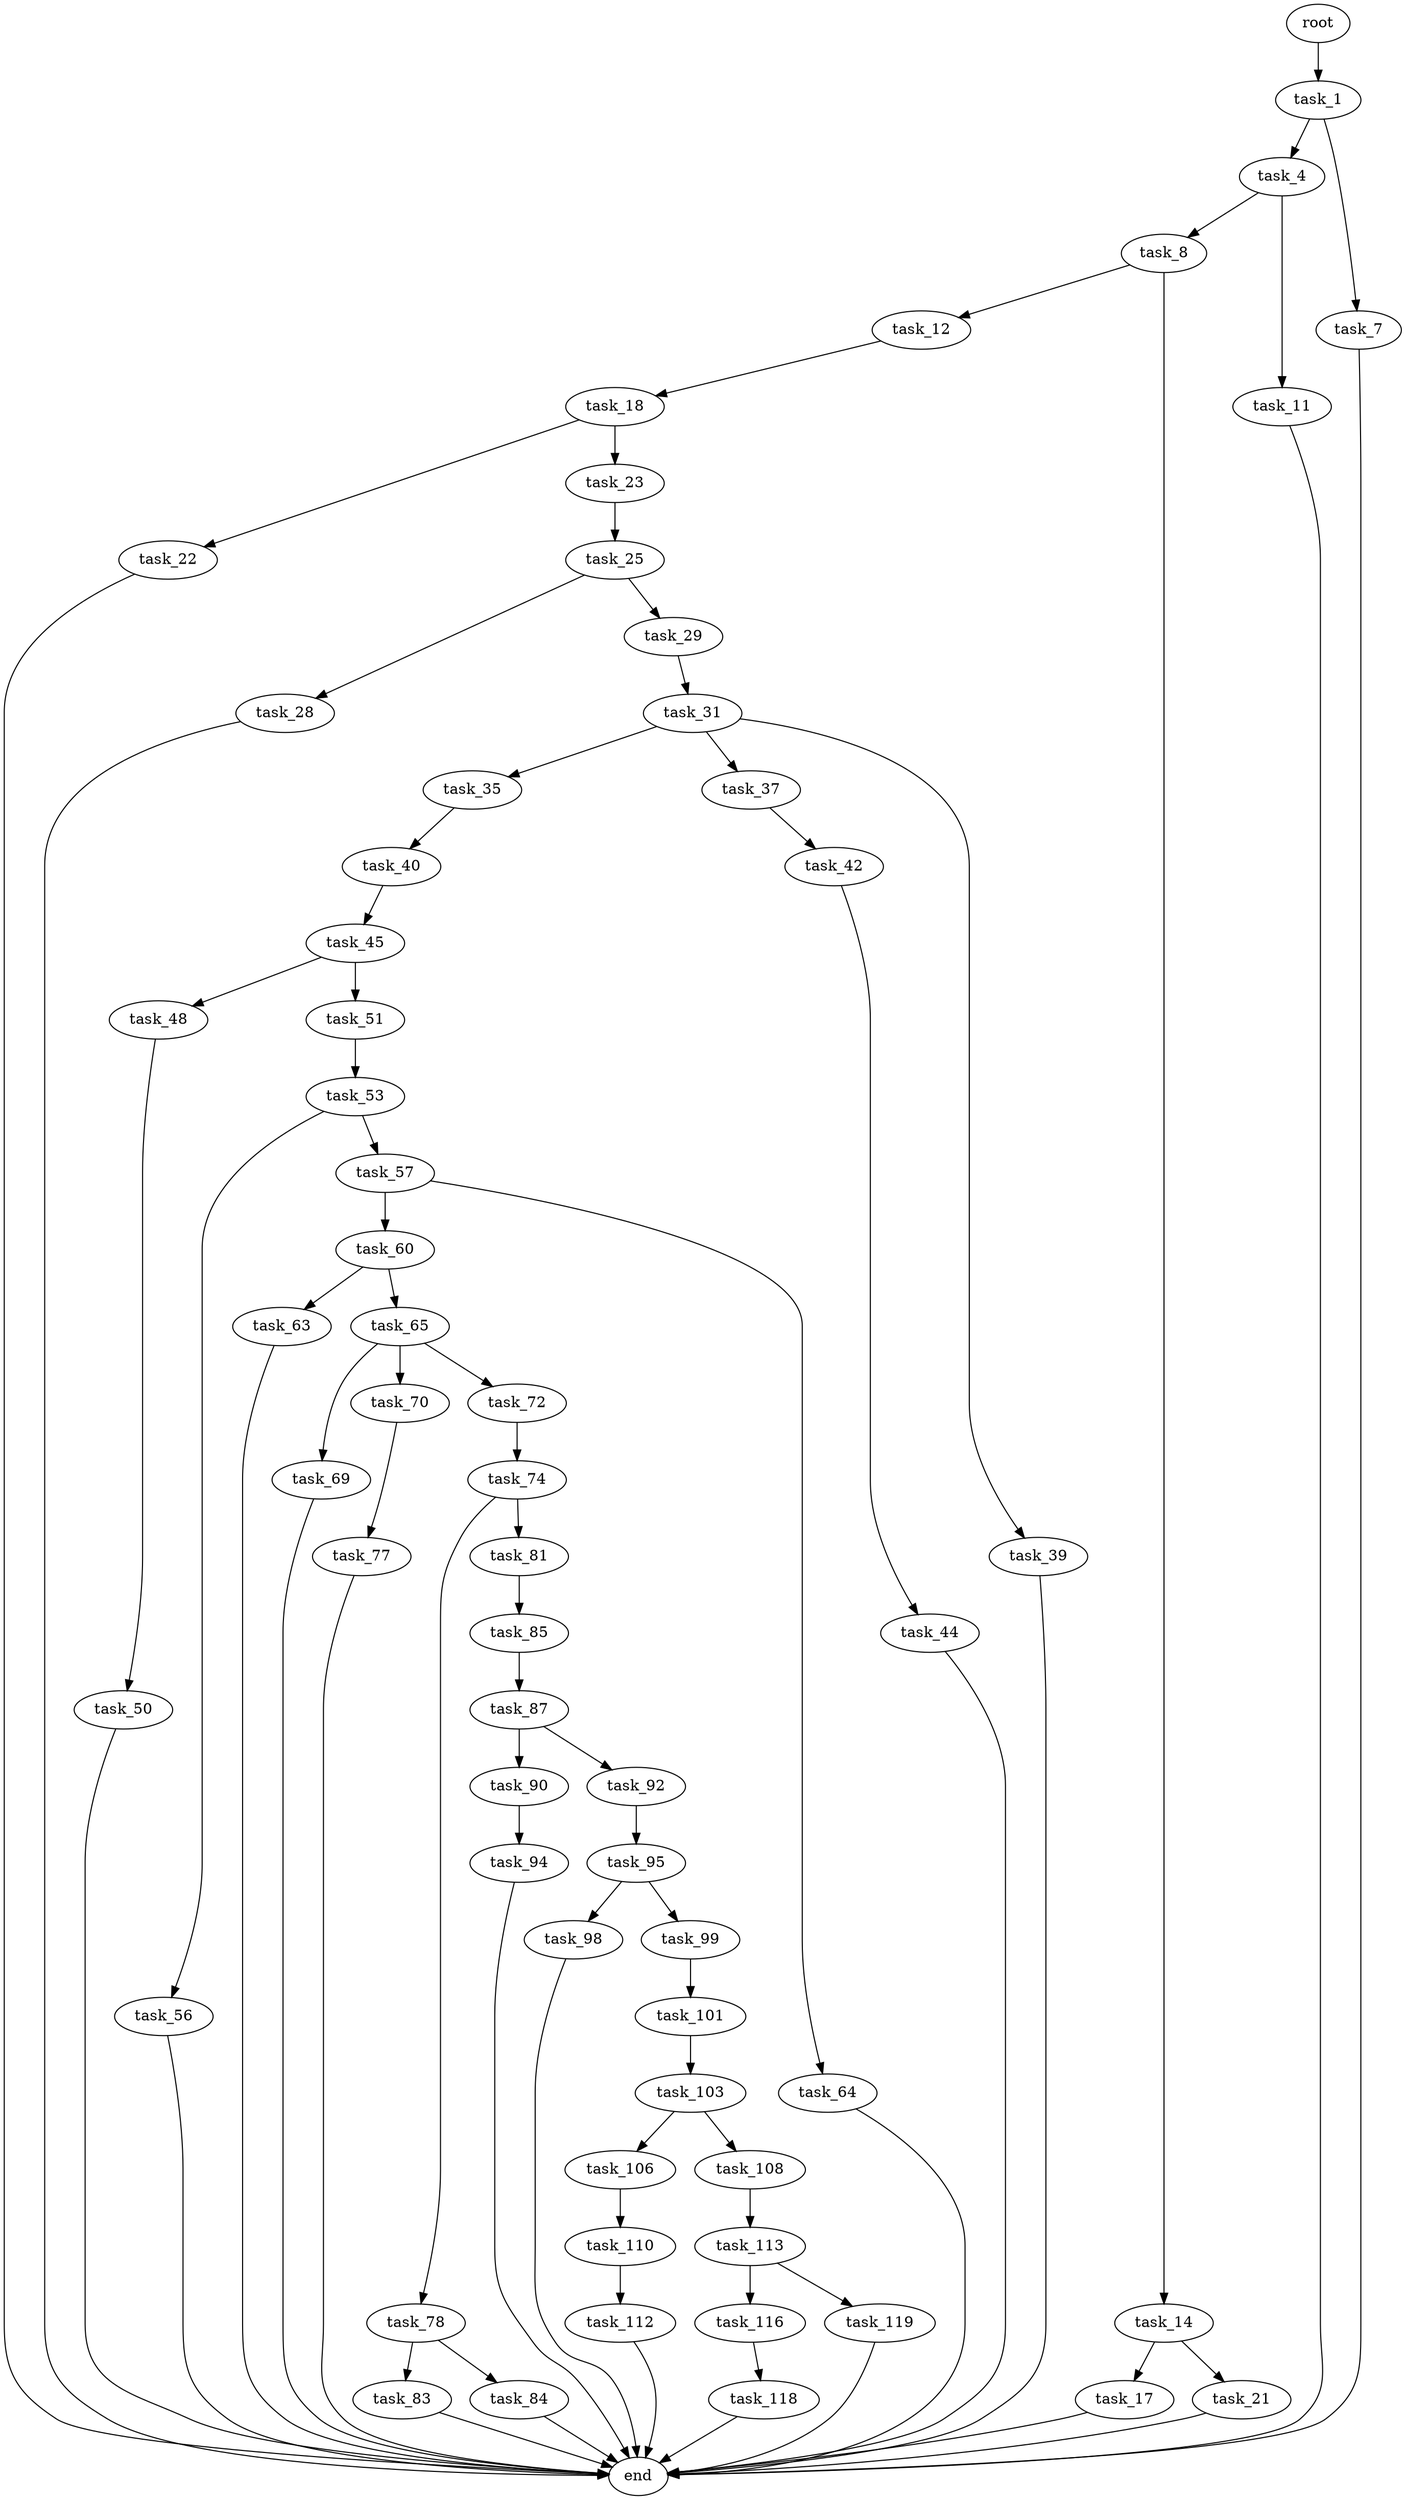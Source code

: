 digraph G {
  root [size="0.000000"];
  task_1 [size="4322182142.000000"];
  task_4 [size="49215312000.000000"];
  task_7 [size="68719476736.000000"];
  task_8 [size="7030071110.000000"];
  task_11 [size="922068741.000000"];
  end [size="0.000000"];
  task_12 [size="231928233984.000000"];
  task_14 [size="635896396876.000000"];
  task_18 [size="368293445632.000000"];
  task_17 [size="68719476736.000000"];
  task_21 [size="389567417616.000000"];
  task_22 [size="68719476736.000000"];
  task_23 [size="91959713906.000000"];
  task_25 [size="101989170949.000000"];
  task_28 [size="869152785332.000000"];
  task_29 [size="2396236235.000000"];
  task_31 [size="72560837016.000000"];
  task_35 [size="139060523887.000000"];
  task_37 [size="457429692.000000"];
  task_39 [size="5988329393.000000"];
  task_40 [size="1287484465.000000"];
  task_42 [size="25639957065.000000"];
  task_45 [size="295100429.000000"];
  task_44 [size="8589934592.000000"];
  task_48 [size="68719476736.000000"];
  task_51 [size="8589934592.000000"];
  task_50 [size="14621367088.000000"];
  task_53 [size="15357309954.000000"];
  task_56 [size="96285738300.000000"];
  task_57 [size="1697003111.000000"];
  task_60 [size="231928233984.000000"];
  task_64 [size="26856838129.000000"];
  task_63 [size="28991029248.000000"];
  task_65 [size="39516458756.000000"];
  task_69 [size="68719476736.000000"];
  task_70 [size="13180461945.000000"];
  task_72 [size="5796562101.000000"];
  task_77 [size="384986010068.000000"];
  task_74 [size="23654904687.000000"];
  task_78 [size="432101862454.000000"];
  task_81 [size="305606689616.000000"];
  task_83 [size="549755813888.000000"];
  task_84 [size="28991029248.000000"];
  task_85 [size="782757789696.000000"];
  task_87 [size="134217728000.000000"];
  task_90 [size="8368428982.000000"];
  task_92 [size="28991029248.000000"];
  task_94 [size="38484612114.000000"];
  task_95 [size="68719476736.000000"];
  task_98 [size="44068712713.000000"];
  task_99 [size="533497792932.000000"];
  task_101 [size="58266206849.000000"];
  task_103 [size="598280962477.000000"];
  task_106 [size="782757789696.000000"];
  task_108 [size="368293445632.000000"];
  task_110 [size="3127366362.000000"];
  task_113 [size="368293445632.000000"];
  task_112 [size="368293445632.000000"];
  task_116 [size="782757789696.000000"];
  task_119 [size="22353199296.000000"];
  task_118 [size="4709201480.000000"];

  root -> task_1 [size="1.000000"];
  task_1 -> task_4 [size="134217728.000000"];
  task_1 -> task_7 [size="134217728.000000"];
  task_4 -> task_8 [size="838860800.000000"];
  task_4 -> task_11 [size="838860800.000000"];
  task_7 -> end [size="1.000000"];
  task_8 -> task_12 [size="209715200.000000"];
  task_8 -> task_14 [size="209715200.000000"];
  task_11 -> end [size="1.000000"];
  task_12 -> task_18 [size="301989888.000000"];
  task_14 -> task_17 [size="536870912.000000"];
  task_14 -> task_21 [size="536870912.000000"];
  task_18 -> task_22 [size="411041792.000000"];
  task_18 -> task_23 [size="411041792.000000"];
  task_17 -> end [size="1.000000"];
  task_21 -> end [size="1.000000"];
  task_22 -> end [size="1.000000"];
  task_23 -> task_25 [size="75497472.000000"];
  task_25 -> task_28 [size="75497472.000000"];
  task_25 -> task_29 [size="75497472.000000"];
  task_28 -> end [size="1.000000"];
  task_29 -> task_31 [size="75497472.000000"];
  task_31 -> task_35 [size="134217728.000000"];
  task_31 -> task_37 [size="134217728.000000"];
  task_31 -> task_39 [size="134217728.000000"];
  task_35 -> task_40 [size="209715200.000000"];
  task_37 -> task_42 [size="33554432.000000"];
  task_39 -> end [size="1.000000"];
  task_40 -> task_45 [size="75497472.000000"];
  task_42 -> task_44 [size="411041792.000000"];
  task_45 -> task_48 [size="33554432.000000"];
  task_45 -> task_51 [size="33554432.000000"];
  task_44 -> end [size="1.000000"];
  task_48 -> task_50 [size="134217728.000000"];
  task_51 -> task_53 [size="33554432.000000"];
  task_50 -> end [size="1.000000"];
  task_53 -> task_56 [size="301989888.000000"];
  task_53 -> task_57 [size="301989888.000000"];
  task_56 -> end [size="1.000000"];
  task_57 -> task_60 [size="209715200.000000"];
  task_57 -> task_64 [size="209715200.000000"];
  task_60 -> task_63 [size="301989888.000000"];
  task_60 -> task_65 [size="301989888.000000"];
  task_64 -> end [size="1.000000"];
  task_63 -> end [size="1.000000"];
  task_65 -> task_69 [size="33554432.000000"];
  task_65 -> task_70 [size="33554432.000000"];
  task_65 -> task_72 [size="33554432.000000"];
  task_69 -> end [size="1.000000"];
  task_70 -> task_77 [size="301989888.000000"];
  task_72 -> task_74 [size="134217728.000000"];
  task_77 -> end [size="1.000000"];
  task_74 -> task_78 [size="411041792.000000"];
  task_74 -> task_81 [size="411041792.000000"];
  task_78 -> task_83 [size="838860800.000000"];
  task_78 -> task_84 [size="838860800.000000"];
  task_81 -> task_85 [size="411041792.000000"];
  task_83 -> end [size="1.000000"];
  task_84 -> end [size="1.000000"];
  task_85 -> task_87 [size="679477248.000000"];
  task_87 -> task_90 [size="209715200.000000"];
  task_87 -> task_92 [size="209715200.000000"];
  task_90 -> task_94 [size="411041792.000000"];
  task_92 -> task_95 [size="75497472.000000"];
  task_94 -> end [size="1.000000"];
  task_95 -> task_98 [size="134217728.000000"];
  task_95 -> task_99 [size="134217728.000000"];
  task_98 -> end [size="1.000000"];
  task_99 -> task_101 [size="536870912.000000"];
  task_101 -> task_103 [size="209715200.000000"];
  task_103 -> task_106 [size="411041792.000000"];
  task_103 -> task_108 [size="411041792.000000"];
  task_106 -> task_110 [size="679477248.000000"];
  task_108 -> task_113 [size="411041792.000000"];
  task_110 -> task_112 [size="301989888.000000"];
  task_113 -> task_116 [size="411041792.000000"];
  task_113 -> task_119 [size="411041792.000000"];
  task_112 -> end [size="1.000000"];
  task_116 -> task_118 [size="679477248.000000"];
  task_119 -> end [size="1.000000"];
  task_118 -> end [size="1.000000"];
}
